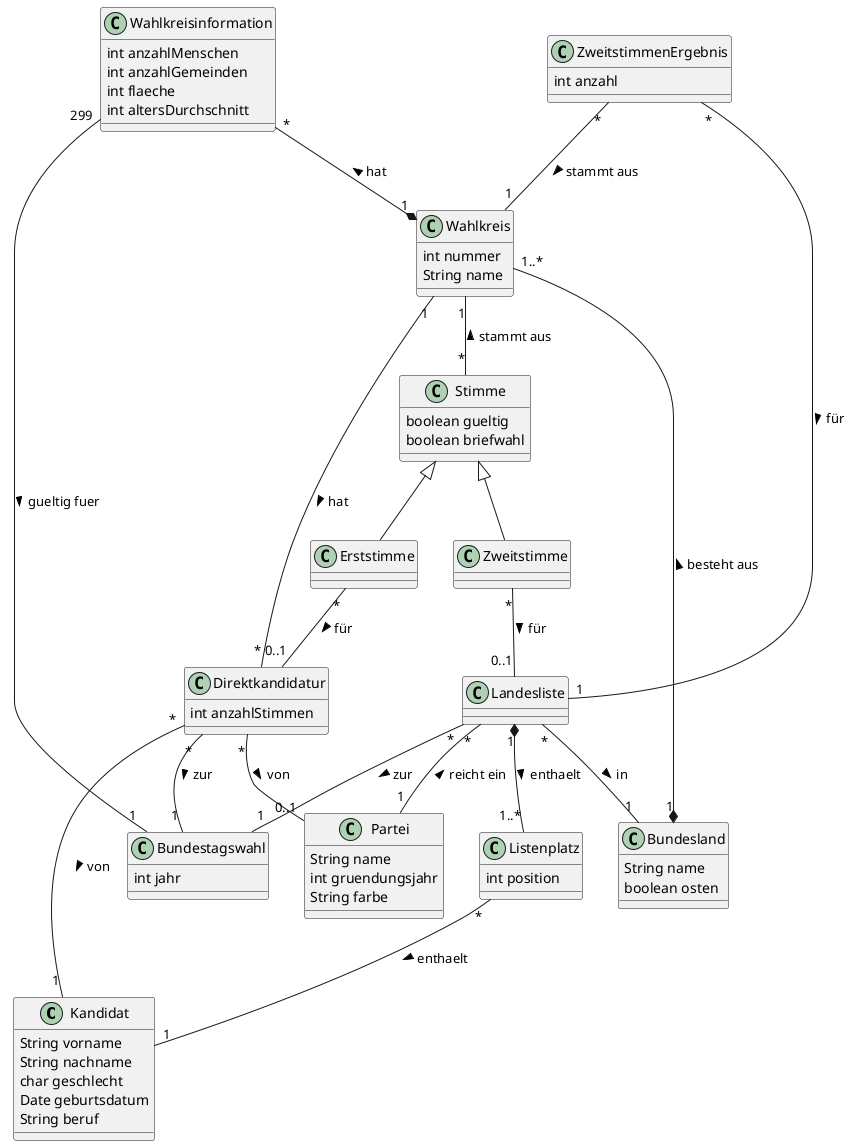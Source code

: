 @startuml
class Kandidat {
    String vorname
    String nachname
    char geschlecht
    Date geburtsdatum
    String beruf
}

class Bundesland {
    String name
    boolean osten
}

class Partei {
    String name
    int gruendungsjahr
    String farbe
}

class Bundestagswahl{
   int jahr
}

class Wahlkreisinformation {
    int anzahlMenschen
    int anzahlGemeinden
    int flaeche
    int altersDurchschnitt
}

class Landesliste {
}

class Listenplatz {
    int position
}

class Wahlkreis {
    int nummer
    String name
}

class ZweitstimmenErgebnis {
    int anzahl
}
class Stimme {
    boolean gueltig
    boolean briefwahl
}

class Zweitstimme extends Stimme {
}

class Erststimme extends Stimme {
}

class Direktkandidatur {
    int anzahlStimmen
}

Landesliste "*" -- "1" Bundesland : in >
Landesliste "*" -- "1" Partei : < reicht ein
Landesliste "*" -- "1" Bundestagswahl: zur >

Landesliste "1" *-- "1..*" Listenplatz : enthaelt >
Listenplatz "*" -- "1" Kandidat : enthaelt >

Wahlkreis "1..*" --* "1" Bundesland : besteht aus <

Wahlkreisinformation "*" --* "1" Wahlkreis : < hat
Wahlkreisinformation "299" -- "1" Bundestagswahl: gueltig fuer >

Direktkandidatur "*" -- "1" Kandidat : von >
Direktkandidatur "*" -- "1" Wahlkreis : < hat
Direktkandidatur "*" -- "0..1" Partei : von >
Direktkandidatur "*" -- "1" Bundestagswahl: zur >

Erststimme "*" -- "0..1" Direktkandidatur : für >
Zweitstimme "*" -- "0..1" Landesliste : für >
Stimme "*" -up- "1" Wahlkreis : stammt aus >
ZweitstimmenErgebnis "*" -- "1" Wahlkreis : stammt aus >
ZweitstimmenErgebnis "*" -- "1" Landesliste : für >
@enduml